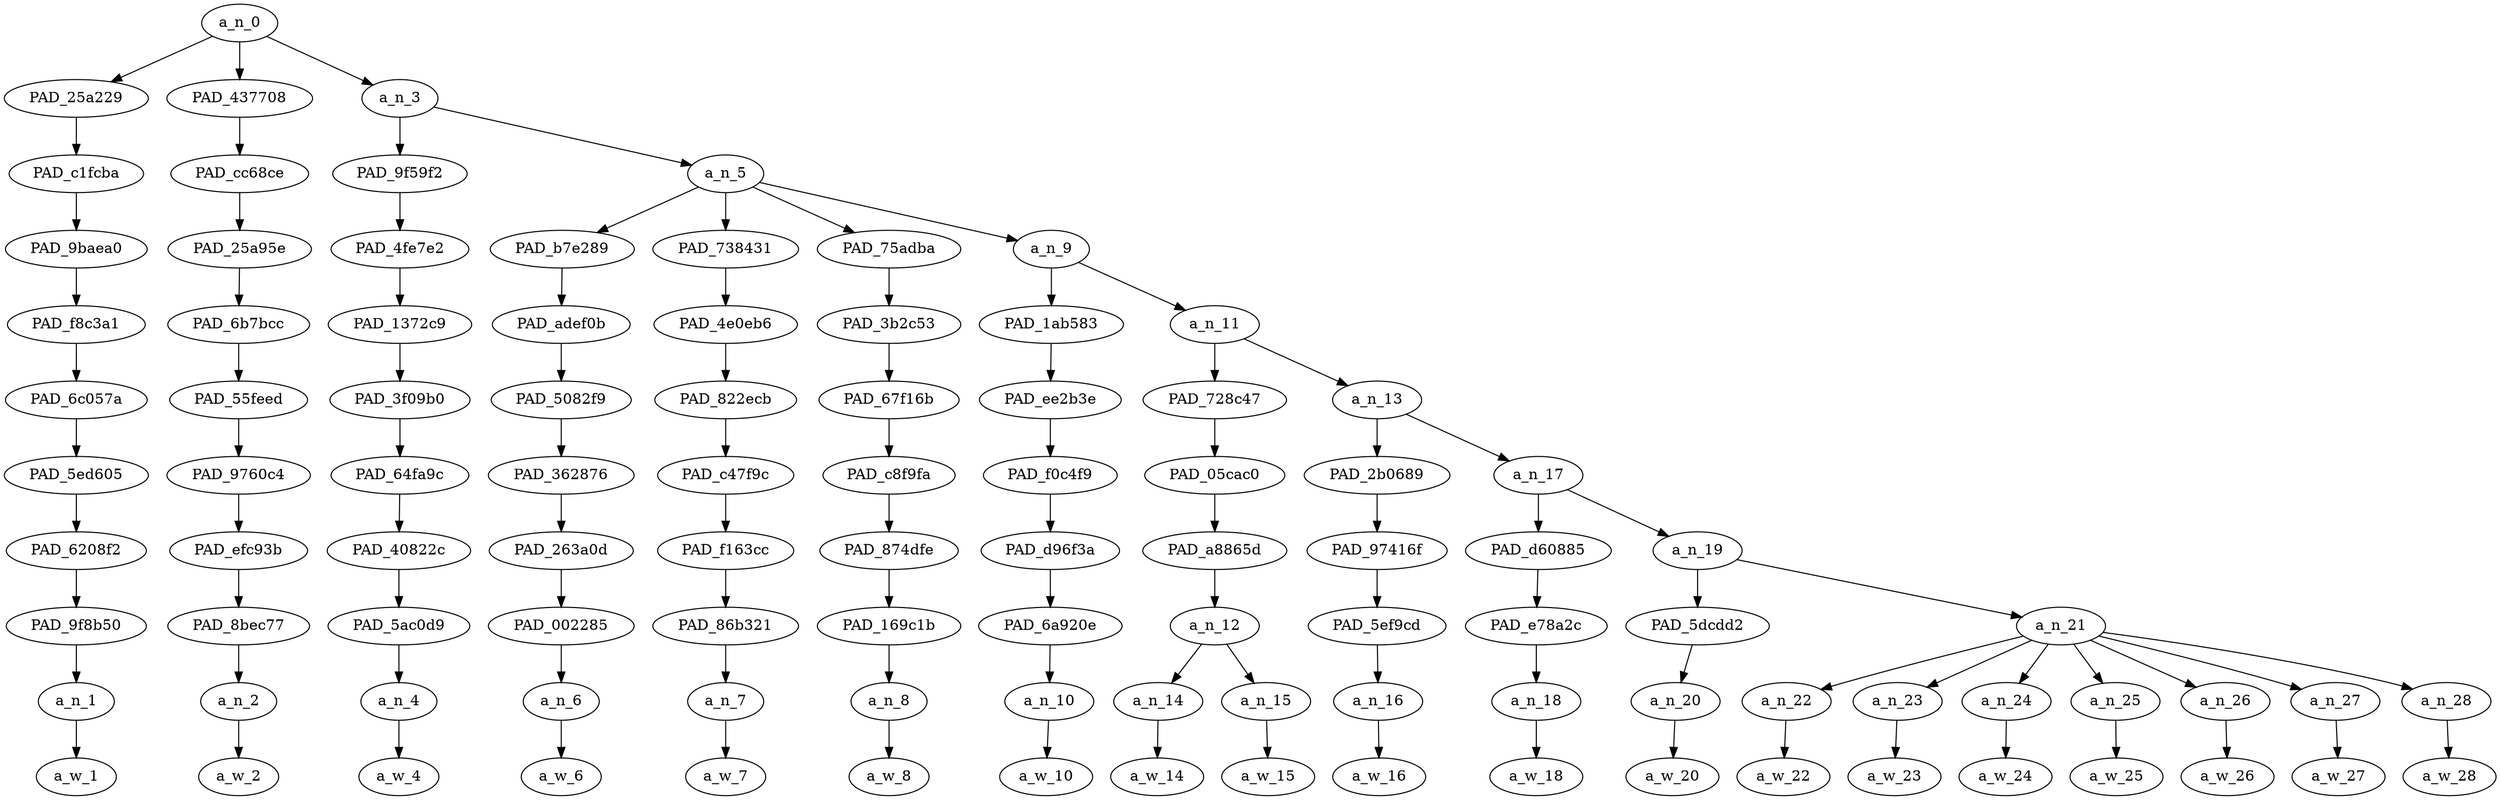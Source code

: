 strict digraph "" {
	a_n_0	[div_dir=1,
		index=0,
		level=10,
		pos="1.4765625,10!",
		text_span="[0, 1, 2, 3, 4, 5, 6, 7, 8, 9, 10, 11, 12, 13, 14, 15, 16, 17, 18]",
		value=1.00000001];
	PAD_25a229	[div_dir=-1,
		index=0,
		level=9,
		pos="0.0,9!",
		text_span="[0]",
		value=0.05963840];
	a_n_0 -> PAD_25a229;
	PAD_437708	[div_dir=1,
		index=1,
		level=9,
		pos="1.0,9!",
		text_span="[1]",
		value=0.03429781];
	a_n_0 -> PAD_437708;
	a_n_3	[div_dir=1,
		index=2,
		level=9,
		pos="3.4296875,9!",
		text_span="[2, 3, 4, 5, 6, 7, 8, 9, 10, 11, 12, 13, 14, 15, 16, 17, 18]",
		value=0.90538044];
	a_n_0 -> a_n_3;
	PAD_c1fcba	[div_dir=-1,
		index=0,
		level=8,
		pos="0.0,8!",
		text_span="[0]",
		value=0.05963840];
	PAD_25a229 -> PAD_c1fcba;
	PAD_9baea0	[div_dir=-1,
		index=0,
		level=7,
		pos="0.0,7!",
		text_span="[0]",
		value=0.05963840];
	PAD_c1fcba -> PAD_9baea0;
	PAD_f8c3a1	[div_dir=-1,
		index=0,
		level=6,
		pos="0.0,6!",
		text_span="[0]",
		value=0.05963840];
	PAD_9baea0 -> PAD_f8c3a1;
	PAD_6c057a	[div_dir=-1,
		index=0,
		level=5,
		pos="0.0,5!",
		text_span="[0]",
		value=0.05963840];
	PAD_f8c3a1 -> PAD_6c057a;
	PAD_5ed605	[div_dir=-1,
		index=0,
		level=4,
		pos="0.0,4!",
		text_span="[0]",
		value=0.05963840];
	PAD_6c057a -> PAD_5ed605;
	PAD_6208f2	[div_dir=-1,
		index=0,
		level=3,
		pos="0.0,3!",
		text_span="[0]",
		value=0.05963840];
	PAD_5ed605 -> PAD_6208f2;
	PAD_9f8b50	[div_dir=-1,
		index=0,
		level=2,
		pos="0.0,2!",
		text_span="[0]",
		value=0.05963840];
	PAD_6208f2 -> PAD_9f8b50;
	a_n_1	[div_dir=-1,
		index=0,
		level=1,
		pos="0.0,1!",
		text_span="[0]",
		value=0.05963840];
	PAD_9f8b50 -> a_n_1;
	a_w_1	[div_dir=0,
		index=0,
		level=0,
		pos="0,0!",
		text_span="[0]",
		value="<user>"];
	a_n_1 -> a_w_1;
	PAD_cc68ce	[div_dir=1,
		index=1,
		level=8,
		pos="1.0,8!",
		text_span="[1]",
		value=0.03429781];
	PAD_437708 -> PAD_cc68ce;
	PAD_25a95e	[div_dir=1,
		index=1,
		level=7,
		pos="1.0,7!",
		text_span="[1]",
		value=0.03429781];
	PAD_cc68ce -> PAD_25a95e;
	PAD_6b7bcc	[div_dir=1,
		index=1,
		level=6,
		pos="1.0,6!",
		text_span="[1]",
		value=0.03429781];
	PAD_25a95e -> PAD_6b7bcc;
	PAD_55feed	[div_dir=1,
		index=1,
		level=5,
		pos="1.0,5!",
		text_span="[1]",
		value=0.03429781];
	PAD_6b7bcc -> PAD_55feed;
	PAD_9760c4	[div_dir=1,
		index=1,
		level=4,
		pos="1.0,4!",
		text_span="[1]",
		value=0.03429781];
	PAD_55feed -> PAD_9760c4;
	PAD_efc93b	[div_dir=1,
		index=1,
		level=3,
		pos="1.0,3!",
		text_span="[1]",
		value=0.03429781];
	PAD_9760c4 -> PAD_efc93b;
	PAD_8bec77	[div_dir=1,
		index=1,
		level=2,
		pos="1.0,2!",
		text_span="[1]",
		value=0.03429781];
	PAD_efc93b -> PAD_8bec77;
	a_n_2	[div_dir=1,
		index=1,
		level=1,
		pos="1.0,1!",
		text_span="[1]",
		value=0.03429781];
	PAD_8bec77 -> a_n_2;
	a_w_2	[div_dir=0,
		index=1,
		level=0,
		pos="1,0!",
		text_span="[1]",
		value=he];
	a_n_2 -> a_w_2;
	PAD_9f59f2	[div_dir=1,
		index=2,
		level=8,
		pos="2.0,8!",
		text_span="[2]",
		value=0.04033058];
	a_n_3 -> PAD_9f59f2;
	a_n_5	[div_dir=1,
		index=3,
		level=8,
		pos="4.859375,8!",
		text_span="[3, 4, 5, 6, 7, 8, 9, 10, 11, 12, 13, 14, 15, 16, 17, 18]",
		value=0.86434892];
	a_n_3 -> a_n_5;
	PAD_4fe7e2	[div_dir=1,
		index=2,
		level=7,
		pos="2.0,7!",
		text_span="[2]",
		value=0.04033058];
	PAD_9f59f2 -> PAD_4fe7e2;
	PAD_1372c9	[div_dir=1,
		index=2,
		level=6,
		pos="2.0,6!",
		text_span="[2]",
		value=0.04033058];
	PAD_4fe7e2 -> PAD_1372c9;
	PAD_3f09b0	[div_dir=1,
		index=2,
		level=5,
		pos="2.0,5!",
		text_span="[2]",
		value=0.04033058];
	PAD_1372c9 -> PAD_3f09b0;
	PAD_64fa9c	[div_dir=1,
		index=2,
		level=4,
		pos="2.0,4!",
		text_span="[2]",
		value=0.04033058];
	PAD_3f09b0 -> PAD_64fa9c;
	PAD_40822c	[div_dir=1,
		index=2,
		level=3,
		pos="2.0,3!",
		text_span="[2]",
		value=0.04033058];
	PAD_64fa9c -> PAD_40822c;
	PAD_5ac0d9	[div_dir=1,
		index=2,
		level=2,
		pos="2.0,2!",
		text_span="[2]",
		value=0.04033058];
	PAD_40822c -> PAD_5ac0d9;
	a_n_4	[div_dir=1,
		index=2,
		level=1,
		pos="2.0,1!",
		text_span="[2]",
		value=0.04033058];
	PAD_5ac0d9 -> a_n_4;
	a_w_4	[div_dir=0,
		index=2,
		level=0,
		pos="2,0!",
		text_span="[2]",
		value=should];
	a_n_4 -> a_w_4;
	PAD_b7e289	[div_dir=1,
		index=3,
		level=7,
		pos="3.0,7!",
		text_span="[3]",
		value=0.04327232];
	a_n_5 -> PAD_b7e289;
	PAD_738431	[div_dir=1,
		index=4,
		level=7,
		pos="4.0,7!",
		text_span="[4]",
		value=0.03181500];
	a_n_5 -> PAD_738431;
	PAD_75adba	[div_dir=1,
		index=5,
		level=7,
		pos="5.0,7!",
		text_span="[5]",
		value=0.02401731];
	a_n_5 -> PAD_75adba;
	a_n_9	[div_dir=1,
		index=6,
		level=7,
		pos="7.4375,7!",
		text_span="[6, 7, 8, 9, 10, 11, 12, 13, 14, 15, 16, 17, 18]",
		value=0.76458524];
	a_n_5 -> a_n_9;
	PAD_adef0b	[div_dir=1,
		index=3,
		level=6,
		pos="3.0,6!",
		text_span="[3]",
		value=0.04327232];
	PAD_b7e289 -> PAD_adef0b;
	PAD_5082f9	[div_dir=1,
		index=3,
		level=5,
		pos="3.0,5!",
		text_span="[3]",
		value=0.04327232];
	PAD_adef0b -> PAD_5082f9;
	PAD_362876	[div_dir=1,
		index=3,
		level=4,
		pos="3.0,4!",
		text_span="[3]",
		value=0.04327232];
	PAD_5082f9 -> PAD_362876;
	PAD_263a0d	[div_dir=1,
		index=3,
		level=3,
		pos="3.0,3!",
		text_span="[3]",
		value=0.04327232];
	PAD_362876 -> PAD_263a0d;
	PAD_002285	[div_dir=1,
		index=3,
		level=2,
		pos="3.0,2!",
		text_span="[3]",
		value=0.04327232];
	PAD_263a0d -> PAD_002285;
	a_n_6	[div_dir=1,
		index=3,
		level=1,
		pos="3.0,1!",
		text_span="[3]",
		value=0.04327232];
	PAD_002285 -> a_n_6;
	a_w_6	[div_dir=0,
		index=3,
		level=0,
		pos="3,0!",
		text_span="[3]",
		value=resign];
	a_n_6 -> a_w_6;
	PAD_4e0eb6	[div_dir=1,
		index=4,
		level=6,
		pos="4.0,6!",
		text_span="[4]",
		value=0.03181500];
	PAD_738431 -> PAD_4e0eb6;
	PAD_822ecb	[div_dir=1,
		index=4,
		level=5,
		pos="4.0,5!",
		text_span="[4]",
		value=0.03181500];
	PAD_4e0eb6 -> PAD_822ecb;
	PAD_c47f9c	[div_dir=1,
		index=4,
		level=4,
		pos="4.0,4!",
		text_span="[4]",
		value=0.03181500];
	PAD_822ecb -> PAD_c47f9c;
	PAD_f163cc	[div_dir=1,
		index=4,
		level=3,
		pos="4.0,3!",
		text_span="[4]",
		value=0.03181500];
	PAD_c47f9c -> PAD_f163cc;
	PAD_86b321	[div_dir=1,
		index=4,
		level=2,
		pos="4.0,2!",
		text_span="[4]",
		value=0.03181500];
	PAD_f163cc -> PAD_86b321;
	a_n_7	[div_dir=1,
		index=4,
		level=1,
		pos="4.0,1!",
		text_span="[4]",
		value=0.03181500];
	PAD_86b321 -> a_n_7;
	a_w_7	[div_dir=0,
		index=4,
		level=0,
		pos="4,0!",
		text_span="[4]",
		value=and];
	a_n_7 -> a_w_7;
	PAD_3b2c53	[div_dir=1,
		index=5,
		level=6,
		pos="5.0,6!",
		text_span="[5]",
		value=0.02401731];
	PAD_75adba -> PAD_3b2c53;
	PAD_67f16b	[div_dir=1,
		index=5,
		level=5,
		pos="5.0,5!",
		text_span="[5]",
		value=0.02401731];
	PAD_3b2c53 -> PAD_67f16b;
	PAD_c8f9fa	[div_dir=1,
		index=5,
		level=4,
		pos="5.0,4!",
		text_span="[5]",
		value=0.02401731];
	PAD_67f16b -> PAD_c8f9fa;
	PAD_874dfe	[div_dir=1,
		index=5,
		level=3,
		pos="5.0,3!",
		text_span="[5]",
		value=0.02401731];
	PAD_c8f9fa -> PAD_874dfe;
	PAD_169c1b	[div_dir=1,
		index=5,
		level=2,
		pos="5.0,2!",
		text_span="[5]",
		value=0.02401731];
	PAD_874dfe -> PAD_169c1b;
	a_n_8	[div_dir=1,
		index=5,
		level=1,
		pos="5.0,1!",
		text_span="[5]",
		value=0.02401731];
	PAD_169c1b -> a_n_8;
	a_w_8	[div_dir=0,
		index=5,
		level=0,
		pos="5,0!",
		text_span="[5]",
		value=then];
	a_n_8 -> a_w_8;
	PAD_1ab583	[div_dir=1,
		index=6,
		level=6,
		pos="6.0,6!",
		text_span="[6]",
		value=0.04003105];
	a_n_9 -> PAD_1ab583;
	a_n_11	[div_dir=1,
		index=7,
		level=6,
		pos="8.875,6!",
		text_span="[7, 8, 9, 10, 11, 12, 13, 14, 15, 16, 17, 18]",
		value=0.72388133];
	a_n_9 -> a_n_11;
	PAD_ee2b3e	[div_dir=1,
		index=6,
		level=5,
		pos="6.0,5!",
		text_span="[6]",
		value=0.04003105];
	PAD_1ab583 -> PAD_ee2b3e;
	PAD_f0c4f9	[div_dir=1,
		index=6,
		level=4,
		pos="6.0,4!",
		text_span="[6]",
		value=0.04003105];
	PAD_ee2b3e -> PAD_f0c4f9;
	PAD_d96f3a	[div_dir=1,
		index=6,
		level=3,
		pos="6.0,3!",
		text_span="[6]",
		value=0.04003105];
	PAD_f0c4f9 -> PAD_d96f3a;
	PAD_6a920e	[div_dir=1,
		index=6,
		level=2,
		pos="6.0,2!",
		text_span="[6]",
		value=0.04003105];
	PAD_d96f3a -> PAD_6a920e;
	a_n_10	[div_dir=1,
		index=6,
		level=1,
		pos="6.0,1!",
		text_span="[6]",
		value=0.04003105];
	PAD_6a920e -> a_n_10;
	a_w_10	[div_dir=0,
		index=6,
		level=0,
		pos="6,0!",
		text_span="[6]",
		value=commit];
	a_n_10 -> a_w_10;
	PAD_728c47	[div_dir=1,
		index=7,
		level=5,
		pos="7.5,5!",
		text_span="[7, 8]",
		value=0.12746901];
	a_n_11 -> PAD_728c47;
	a_n_13	[div_dir=1,
		index=8,
		level=5,
		pos="10.25,5!",
		text_span="[9, 10, 11, 12, 13, 14, 15, 16, 17, 18]",
		value=0.59573817];
	a_n_11 -> a_n_13;
	PAD_05cac0	[div_dir=1,
		index=7,
		level=4,
		pos="7.5,4!",
		text_span="[7, 8]",
		value=0.12746901];
	PAD_728c47 -> PAD_05cac0;
	PAD_a8865d	[div_dir=1,
		index=7,
		level=3,
		pos="7.5,3!",
		text_span="[7, 8]",
		value=0.12746901];
	PAD_05cac0 -> PAD_a8865d;
	a_n_12	[div_dir=1,
		index=7,
		level=2,
		pos="7.5,2!",
		text_span="[7, 8]",
		value=0.12746901];
	PAD_a8865d -> a_n_12;
	a_n_14	[div_dir=1,
		index=7,
		level=1,
		pos="7.0,1!",
		text_span="[7]",
		value=0.05161675];
	a_n_12 -> a_n_14;
	a_n_15	[div_dir=1,
		index=8,
		level=1,
		pos="8.0,1!",
		text_span="[8]",
		value=0.07551620];
	a_n_12 -> a_n_15;
	a_w_14	[div_dir=0,
		index=7,
		level=0,
		pos="7,0!",
		text_span="[7]",
		value=hara];
	a_n_14 -> a_w_14;
	a_w_15	[div_dir=0,
		index=8,
		level=0,
		pos="8,0!",
		text_span="[8]",
		value=kiri];
	a_n_15 -> a_w_15;
	PAD_2b0689	[div_dir=1,
		index=8,
		level=4,
		pos="9.0,4!",
		text_span="[9]",
		value=0.02282624];
	a_n_13 -> PAD_2b0689;
	a_n_17	[div_dir=1,
		index=9,
		level=4,
		pos="11.5,4!",
		text_span="[10, 11, 12, 13, 14, 15, 16, 17, 18]",
		value=0.57232583];
	a_n_13 -> a_n_17;
	PAD_97416f	[div_dir=1,
		index=8,
		level=3,
		pos="9.0,3!",
		text_span="[9]",
		value=0.02282624];
	PAD_2b0689 -> PAD_97416f;
	PAD_5ef9cd	[div_dir=1,
		index=8,
		level=2,
		pos="9.0,2!",
		text_span="[9]",
		value=0.02282624];
	PAD_97416f -> PAD_5ef9cd;
	a_n_16	[div_dir=1,
		index=9,
		level=1,
		pos="9.0,1!",
		text_span="[9]",
		value=0.02282624];
	PAD_5ef9cd -> a_n_16;
	a_w_16	[div_dir=0,
		index=9,
		level=0,
		pos="9,0!",
		text_span="[9]",
		value=in];
	a_n_16 -> a_w_16;
	PAD_d60885	[div_dir=1,
		index=9,
		level=3,
		pos="10.0,3!",
		text_span="[10]",
		value=0.02749695];
	a_n_17 -> PAD_d60885;
	a_n_19	[div_dir=1,
		index=10,
		level=3,
		pos="13.0,3!",
		text_span="[11, 12, 13, 14, 15, 16, 17, 18]",
		value=0.54424021];
	a_n_17 -> a_n_19;
	PAD_e78a2c	[div_dir=1,
		index=9,
		level=2,
		pos="10.0,2!",
		text_span="[10]",
		value=0.02749695];
	PAD_d60885 -> PAD_e78a2c;
	a_n_18	[div_dir=1,
		index=10,
		level=1,
		pos="10.0,1!",
		text_span="[10]",
		value=0.02749695];
	PAD_e78a2c -> a_n_18;
	a_w_18	[div_dir=0,
		index=10,
		level=0,
		pos="10,0!",
		text_span="[10]",
		value=front];
	a_n_18 -> a_w_18;
	PAD_5dcdd2	[div_dir=1,
		index=10,
		level=2,
		pos="11.0,2!",
		text_span="[11]",
		value=0.02244082];
	a_n_19 -> PAD_5dcdd2;
	a_n_21	[div_dir=1,
		index=11,
		level=2,
		pos="15.0,2!",
		text_span="[12, 13, 14, 15, 16, 17, 18]",
		value=0.52119884];
	a_n_19 -> a_n_21;
	a_n_20	[div_dir=1,
		index=11,
		level=1,
		pos="11.0,1!",
		text_span="[11]",
		value=0.02244082];
	PAD_5dcdd2 -> a_n_20;
	a_w_20	[div_dir=0,
		index=11,
		level=0,
		pos="11,0!",
		text_span="[11]",
		value=of];
	a_n_20 -> a_w_20;
	a_n_22	[div_dir=1,
		index=12,
		level=1,
		pos="12.0,1!",
		text_span="[12]",
		value=0.03203186];
	a_n_21 -> a_n_22;
	a_n_23	[div_dir=1,
		index=13,
		level=1,
		pos="13.0,1!",
		text_span="[13]",
		value=0.04317486];
	a_n_21 -> a_n_23;
	a_n_24	[div_dir=1,
		index=14,
		level=1,
		pos="14.0,1!",
		text_span="[14]",
		value=0.05471732];
	a_n_21 -> a_n_24;
	a_n_25	[div_dir=1,
		index=15,
		level=1,
		pos="15.0,1!",
		text_span="[15]",
		value=0.06719502];
	a_n_21 -> a_n_25;
	a_n_26	[div_dir=1,
		index=16,
		level=1,
		pos="16.0,1!",
		text_span="[16]",
		value=0.12461103];
	a_n_21 -> a_n_26;
	a_n_27	[div_dir=1,
		index=17,
		level=1,
		pos="17.0,1!",
		text_span="[17]",
		value=0.08713485];
	a_n_21 -> a_n_27;
	a_n_28	[div_dir=1,
		index=18,
		level=1,
		pos="18.0,1!",
		text_span="[18]",
		value=0.11171395];
	a_n_21 -> a_n_28;
	a_w_22	[div_dir=0,
		index=12,
		level=0,
		pos="12,0!",
		text_span="[12]",
		value=those];
	a_n_22 -> a_w_22;
	a_w_23	[div_dir=0,
		index=13,
		level=0,
		pos="13,0!",
		text_span="[13]",
		value=bloody];
	a_n_23 -> a_w_23;
	a_w_24	[div_dir=0,
		index=14,
		level=0,
		pos="14,0!",
		text_span="[14]",
		value=thirsty];
	a_n_24 -> a_w_24;
	a_w_25	[div_dir=0,
		index=15,
		level=0,
		pos="15,0!",
		text_span="[15]",
		value=muslim];
	a_n_25 -> a_w_25;
	a_w_26	[div_dir=0,
		index=16,
		level=0,
		pos="16,0!",
		text_span="[16]",
		value=scumbag];
	a_n_26 -> a_w_26;
	a_w_27	[div_dir=0,
		index=17,
		level=0,
		pos="17,0!",
		text_span="[17]",
		value=camel];
	a_n_27 -> a_w_27;
	a_w_28	[div_dir=0,
		index=18,
		level=0,
		pos="18,0!",
		text_span="[18]",
		value=jockeys];
	a_n_28 -> a_w_28;
}
